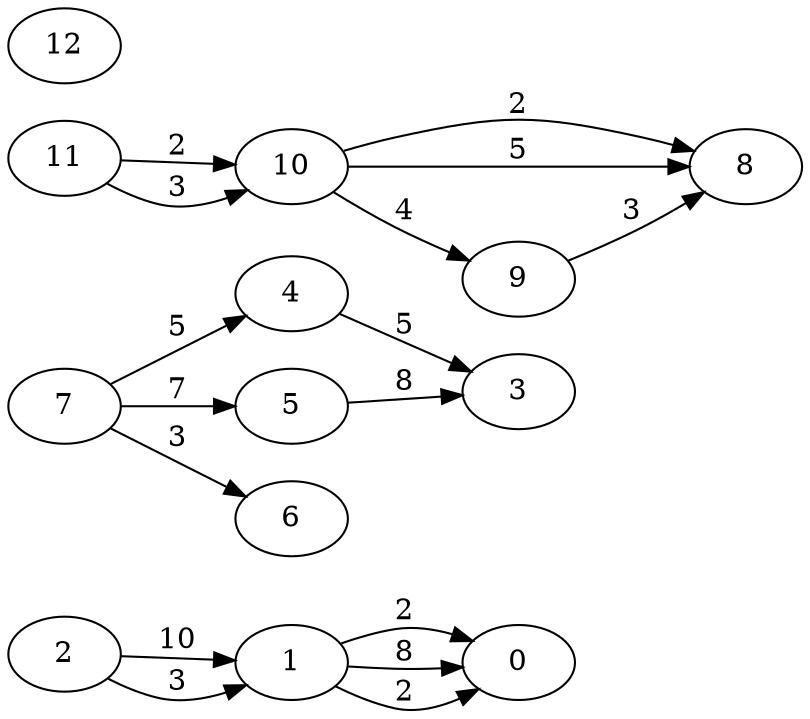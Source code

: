 digraph G {
ranksep = "equally";
rankdir = LR;
{rank = same; 0; };
{rank = same; 1; };
{rank = same; };
{rank = same; 2; };
{rank = same; };
{rank = same; 3; };
{rank = same; 4; };
{rank = same; };
{rank = same; 5; };
{rank = same; };
{rank = same; 6; };
{rank = same; 7; };
{rank = same; };
{rank = same; 8; };
{rank = same; 9; };
{rank = same; };
{rank = same; 10; };
{rank = same; };
{rank = same; 11; };
{rank = same; };
{rank = same; 12; };
0
1->0[label="2"];
1->0[label="8"];
1->0[label="2"];
2->1[label="10"];
2->1[label="3"];
3
4->3[label="5"];
5->3[label="8"];
6
7->4[label="5"];
7->5[label="7"];
7->6[label="3"];
8
9->8[label="3"];
10->9[label="4"];
10->8[label="2"];
10->8[label="5"];
11->10[label="2"];
11->10[label="3"];
12
}
